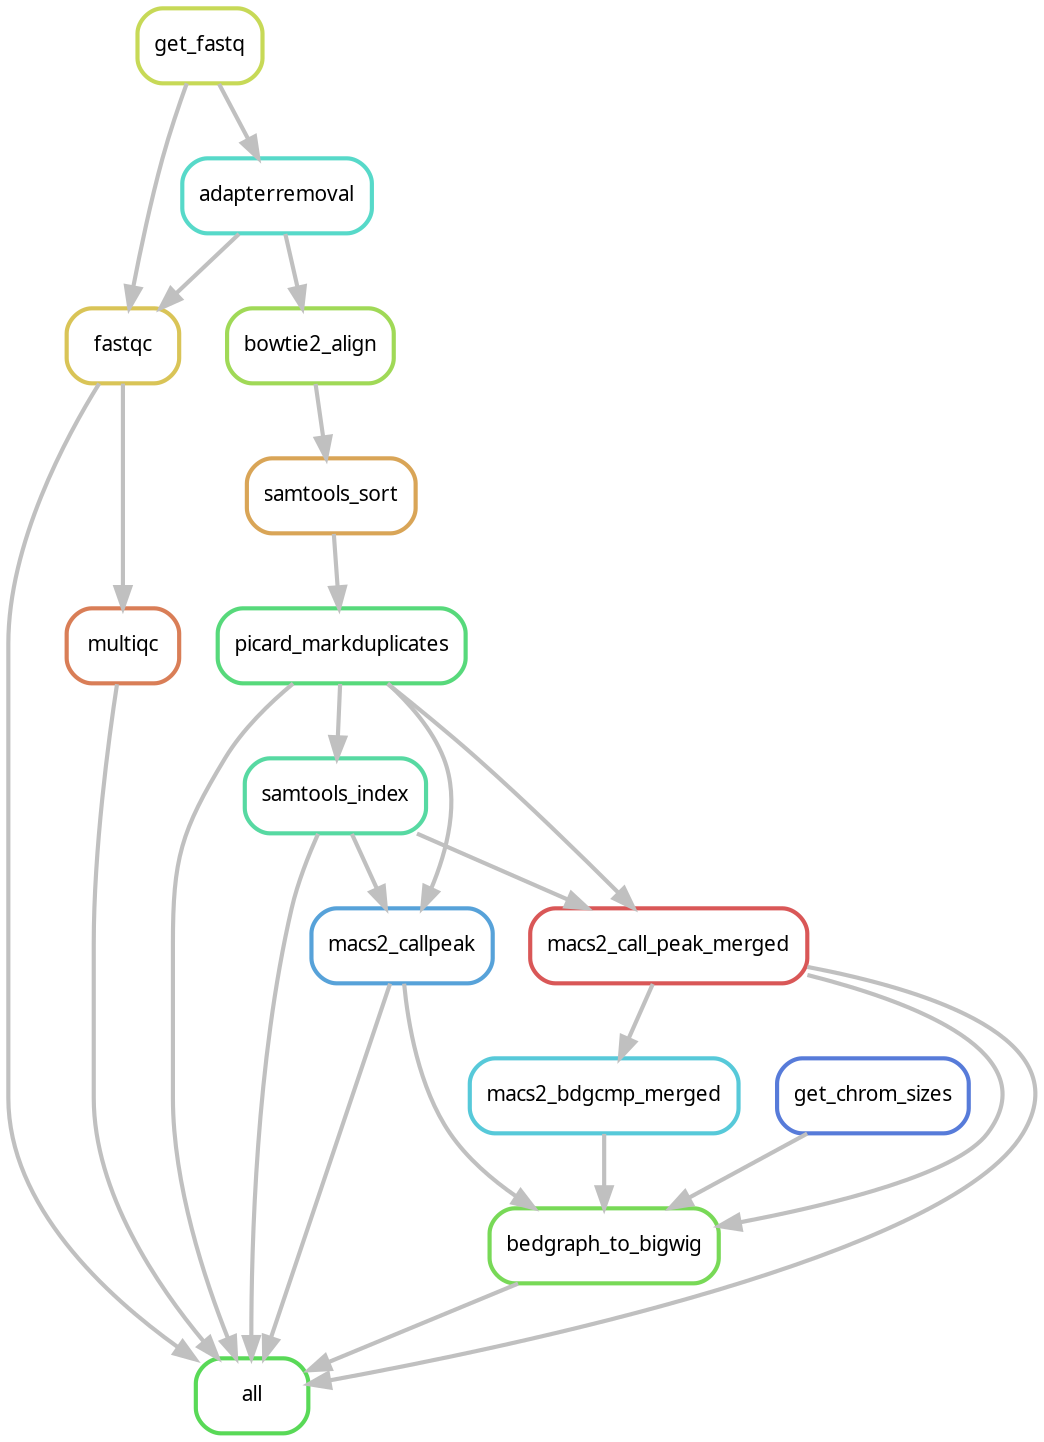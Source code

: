 digraph snakemake_dag {
    graph[bgcolor=white, margin=0];
    node[shape=box, style=rounded, fontname=sans,                 fontsize=10, penwidth=2];
    edge[penwidth=2, color=grey];
	0[label = "all", color = "0.33 0.6 0.85", style="rounded"];
	1[label = "fastqc", color = "0.14 0.6 0.85", style="rounded"];
	2[label = "get_fastq", color = "0.19 0.6 0.85", style="rounded"];
	3[label = "adapterremoval", color = "0.48 0.6 0.85", style="rounded"];
	4[label = "multiqc", color = "0.05 0.6 0.85", style="rounded"];
	5[label = "picard_markduplicates", color = "0.38 0.6 0.85", style="rounded"];
	6[label = "samtools_sort", color = "0.10 0.6 0.85", style="rounded"];
	7[label = "bowtie2_align", color = "0.24 0.6 0.85", style="rounded"];
	8[label = "samtools_index", color = "0.43 0.6 0.85", style="rounded"];
	9[label = "macs2_callpeak", color = "0.57 0.6 0.85", style="rounded"];
	10[label = "macs2_call_peak_merged", color = "0.00 0.6 0.85", style="rounded"];
	11[label = "bedgraph_to_bigwig", color = "0.29 0.6 0.85", style="rounded"];
	12[label = "get_chrom_sizes", color = "0.62 0.6 0.85", style="rounded"];
	13[label = "macs2_bdgcmp_merged", color = "0.52 0.6 0.85", style="rounded"];
	4 -> 0
	1 -> 0
	11 -> 0
	5 -> 0
	8 -> 0
	9 -> 0
	10 -> 0
	2 -> 1
	3 -> 1
	2 -> 3
	1 -> 4
	6 -> 5
	7 -> 6
	3 -> 7
	5 -> 8
	8 -> 9
	5 -> 9
	8 -> 10
	5 -> 10
	10 -> 11
	13 -> 11
	9 -> 11
	12 -> 11
	10 -> 13
}            
